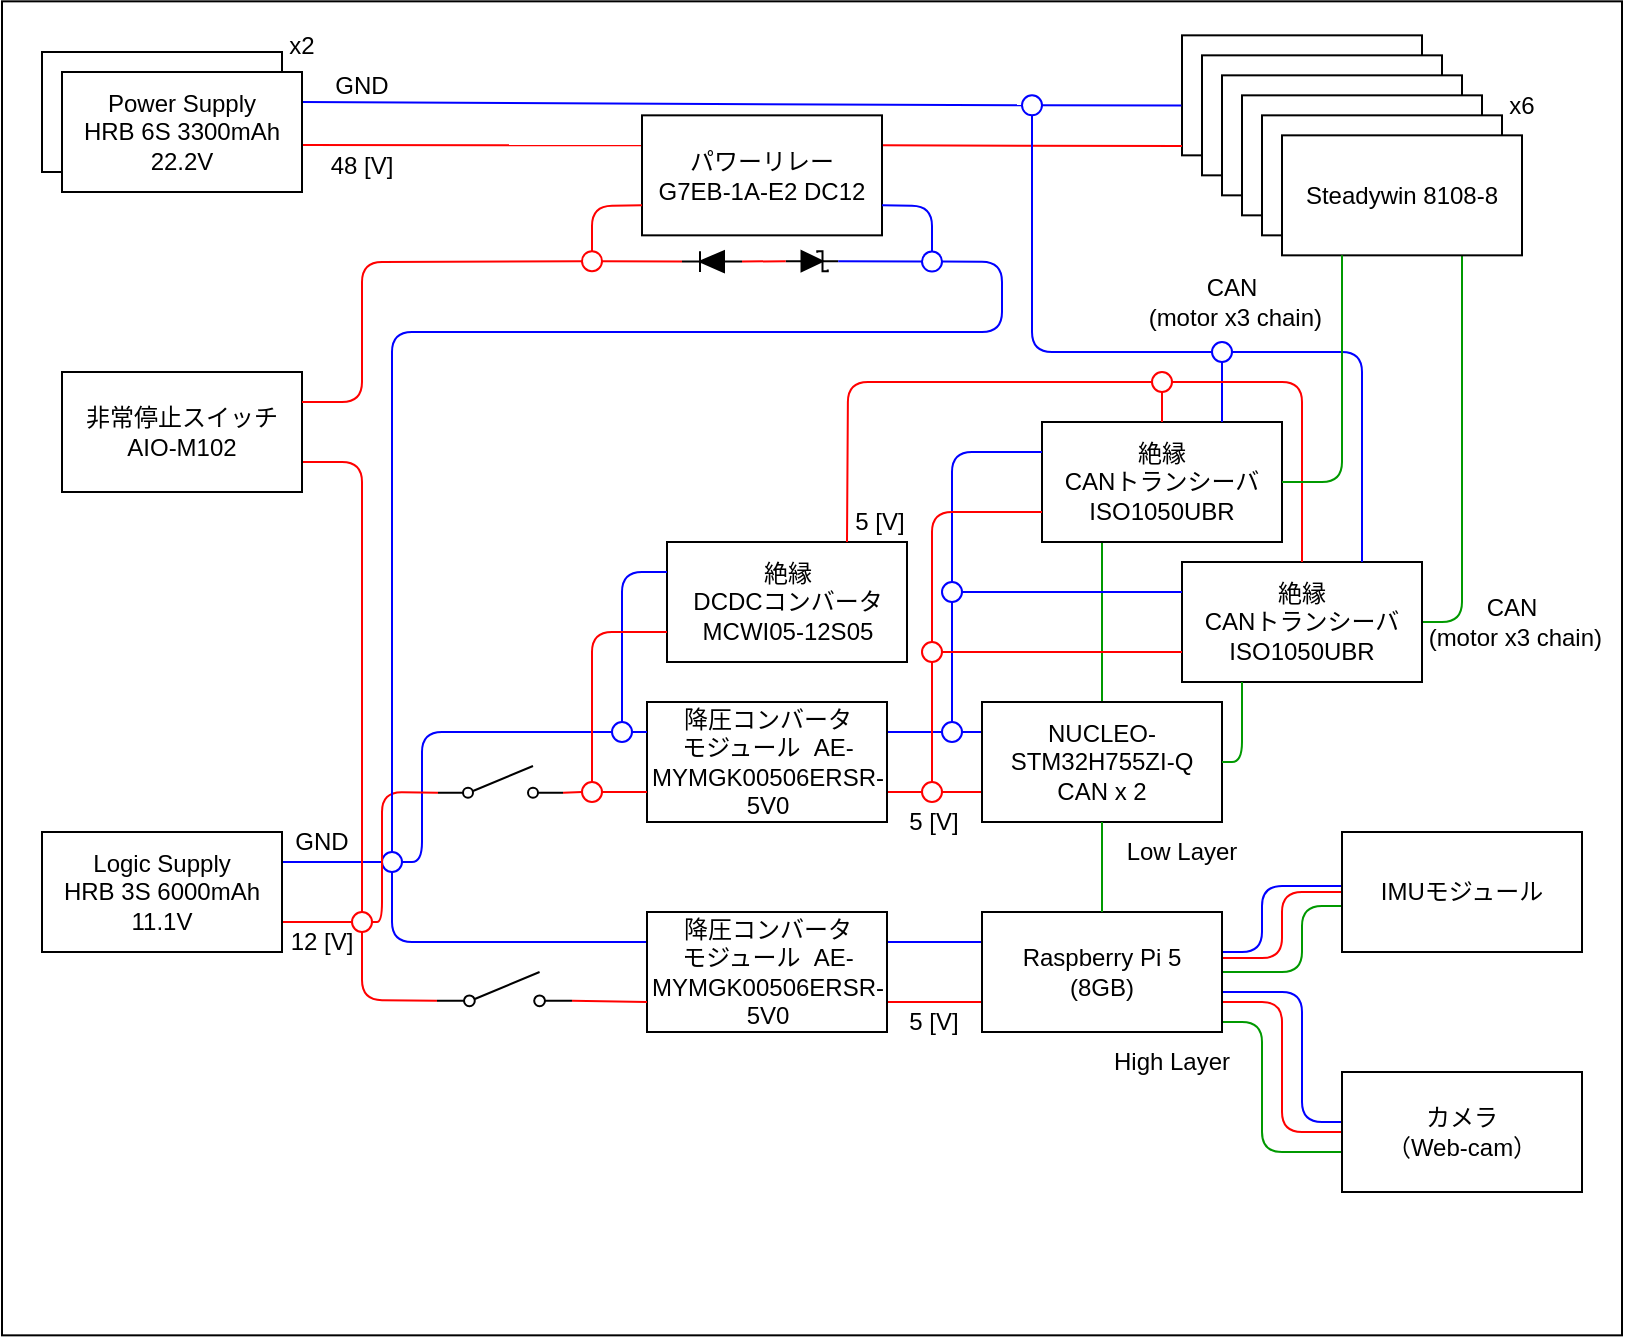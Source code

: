 <mxfile>
    <diagram id="AlqceT94Pled7SfgYIJi" name="Page-1">
        <mxGraphModel dx="426" dy="758" grid="1" gridSize="10" guides="1" tooltips="1" connect="1" arrows="1" fold="1" page="1" pageScale="1" pageWidth="850" pageHeight="1100" math="0" shadow="0">
            <root>
                <mxCell id="0"/>
                <mxCell id="1" parent="0"/>
                <mxCell id="2" value="" style="rounded=0;whiteSpace=wrap;html=1;labelBackgroundColor=none;strokeColor=#000000;fontColor=#000000;fillColor=#FFFFFF;" parent="1" vertex="1">
                    <mxGeometry x="10" y="194.67" width="810" height="667" as="geometry"/>
                </mxCell>
                <mxCell id="3" value="" style="endArrow=none;html=1;exitX=1;exitY=0.25;exitDx=0;exitDy=0;strokeColor=#0000FF;labelBackgroundColor=none;fontColor=#000000;fillColor=#FFFFFF;entryX=0;entryY=0.5;entryDx=0;entryDy=0;" parent="1" source="67" target="96" edge="1">
                    <mxGeometry width="50" height="50" relative="1" as="geometry">
                        <mxPoint x="440" y="570" as="sourcePoint"/>
                        <mxPoint x="600" y="245" as="targetPoint"/>
                    </mxGeometry>
                </mxCell>
                <mxCell id="4" value="48 [V]" style="text;html=1;strokeColor=none;fillColor=none;align=center;verticalAlign=middle;whiteSpace=wrap;rounded=0;labelBackgroundColor=none;fontColor=#000000;" parent="1" vertex="1">
                    <mxGeometry x="160" y="261.67" width="60" height="30" as="geometry"/>
                </mxCell>
                <mxCell id="5" value="5 [V]" style="text;html=1;strokeColor=none;fillColor=none;align=center;verticalAlign=middle;whiteSpace=wrap;rounded=0;labelBackgroundColor=none;fontColor=#000000;" parent="1" vertex="1">
                    <mxGeometry x="446.25" y="590" width="60" height="30" as="geometry"/>
                </mxCell>
                <mxCell id="6" value="5 [V]" style="text;html=1;strokeColor=none;fillColor=none;align=center;verticalAlign=middle;whiteSpace=wrap;rounded=0;labelBackgroundColor=none;fontColor=#000000;" parent="1" vertex="1">
                    <mxGeometry x="446.25" y="690" width="60" height="30" as="geometry"/>
                </mxCell>
                <mxCell id="7" value="24 [V]&lt;br&gt;Power Battery" style="rounded=0;whiteSpace=wrap;html=1;labelBackgroundColor=none;fontColor=#000000;fillColor=#FFFFFF;strokeColor=#000000;" parent="1" vertex="1">
                    <mxGeometry x="30" y="220" width="120" height="60" as="geometry"/>
                </mxCell>
                <mxCell id="9" value="" style="endArrow=none;html=1;exitX=1.002;exitY=0.608;exitDx=0;exitDy=0;entryX=0;entryY=0.25;entryDx=0;entryDy=0;exitPerimeter=0;strokeColor=#FF0000;labelBackgroundColor=none;fontColor=#000000;fillColor=#FFFFFF;" parent="1" source="67" target="58" edge="1">
                    <mxGeometry width="50" height="50" relative="1" as="geometry">
                        <mxPoint x="380" y="410" as="sourcePoint"/>
                        <mxPoint x="300" y="266.67" as="targetPoint"/>
                    </mxGeometry>
                </mxCell>
                <mxCell id="11" value="" style="pointerEvents=1;fillColor=#000000;verticalLabelPosition=bottom;shadow=0;dashed=0;align=center;html=1;verticalAlign=top;shape=mxgraph.electrical.diodes.diode;rotation=-180;labelBackgroundColor=none;fontColor=#000000;strokeColor=#000000;" parent="1" vertex="1">
                    <mxGeometry x="350" y="319.58" width="30" height="10.42" as="geometry"/>
                </mxCell>
                <mxCell id="15" value="Steadywin 8108-8" style="rounded=0;whiteSpace=wrap;html=1;labelBackgroundColor=none;fontColor=#000000;fillColor=#FFFFFF;strokeColor=#000000;" parent="1" vertex="1">
                    <mxGeometry x="600" y="211.67" width="120" height="60" as="geometry"/>
                </mxCell>
                <mxCell id="16" value="Steadywin 8108-8" style="rounded=0;whiteSpace=wrap;html=1;labelBackgroundColor=none;fontColor=#000000;fillColor=#FFFFFF;strokeColor=#000000;" parent="1" vertex="1">
                    <mxGeometry x="610" y="221.67" width="120" height="60" as="geometry"/>
                </mxCell>
                <mxCell id="17" value="Steadywin 8108-8" style="rounded=0;whiteSpace=wrap;html=1;labelBackgroundColor=none;fontColor=#000000;fillColor=#FFFFFF;strokeColor=#000000;" parent="1" vertex="1">
                    <mxGeometry x="620" y="231.67" width="120" height="60" as="geometry"/>
                </mxCell>
                <mxCell id="18" value="Steadywin 8108-8" style="rounded=0;whiteSpace=wrap;html=1;labelBackgroundColor=none;fontColor=#000000;fillColor=#FFFFFF;strokeColor=#000000;" parent="1" vertex="1">
                    <mxGeometry x="630" y="241.67" width="120" height="60" as="geometry"/>
                </mxCell>
                <mxCell id="19" value="Steadywin 8108-8" style="rounded=0;whiteSpace=wrap;html=1;labelBackgroundColor=none;fontColor=#000000;fillColor=#FFFFFF;strokeColor=#000000;" parent="1" vertex="1">
                    <mxGeometry x="640" y="251.67" width="120" height="60" as="geometry"/>
                </mxCell>
                <mxCell id="20" value="" style="shape=mxgraph.electrical.electro-mechanical.singleSwitch;aspect=fixed;elSwitchState=off;labelBackgroundColor=none;fontColor=#000000;fillColor=#FFFFFF;strokeColor=#000000;" parent="1" vertex="1">
                    <mxGeometry x="227.5" y="680" width="67.49" height="18" as="geometry"/>
                </mxCell>
                <mxCell id="21" value="" style="shape=mxgraph.electrical.electro-mechanical.singleSwitch;aspect=fixed;elSwitchState=off;labelBackgroundColor=none;fontColor=#000000;fillColor=#FFFFFF;strokeColor=#000000;" parent="1" vertex="1">
                    <mxGeometry x="228" y="577" width="62.5" height="16.67" as="geometry"/>
                </mxCell>
                <mxCell id="22" value="" style="endArrow=none;html=1;exitX=1;exitY=0.75;exitDx=0;exitDy=0;entryX=0;entryY=0.5;entryDx=0;entryDy=0;strokeColor=#FF0000;labelBackgroundColor=none;fontColor=#000000;fillColor=#FFFFFF;" parent="1" source="60" target="43" edge="1">
                    <mxGeometry width="50" height="50" relative="1" as="geometry">
                        <mxPoint x="410" y="560" as="sourcePoint"/>
                        <mxPoint x="200" y="655" as="targetPoint"/>
                    </mxGeometry>
                </mxCell>
                <mxCell id="25" value="" style="endArrow=none;html=1;exitX=0;exitY=0.5;exitDx=0;exitDy=0;entryX=1;entryY=0.75;entryDx=0;entryDy=0;strokeColor=#FF0000;labelBackgroundColor=none;fontColor=#000000;fillColor=#FFFFFF;" parent="1" source="99" target="59" edge="1">
                    <mxGeometry width="50" height="50" relative="1" as="geometry">
                        <mxPoint x="430.0" y="555" as="sourcePoint"/>
                        <mxPoint x="410" y="550" as="targetPoint"/>
                    </mxGeometry>
                </mxCell>
                <mxCell id="26" value="" style="endArrow=none;html=1;exitX=0.25;exitY=1;exitDx=0;exitDy=0;strokeColor=#009900;labelBackgroundColor=none;fontColor=#000000;fillColor=#FFFFFF;entryX=0.5;entryY=0;entryDx=0;entryDy=0;" parent="1" source="93" target="61" edge="1">
                    <mxGeometry width="50" height="50" relative="1" as="geometry">
                        <mxPoint x="500" y="590" as="sourcePoint"/>
                        <mxPoint x="620" y="490" as="targetPoint"/>
                        <Array as="points"/>
                    </mxGeometry>
                </mxCell>
                <mxCell id="27" value="" style="endArrow=none;html=1;exitX=1;exitY=0.5;exitDx=0;exitDy=0;entryX=0.75;entryY=1;entryDx=0;entryDy=0;strokeColor=#009900;labelBackgroundColor=none;fontColor=#000000;fillColor=#FFFFFF;" parent="1" source="111" target="66" edge="1">
                    <mxGeometry width="50" height="50" relative="1" as="geometry">
                        <mxPoint x="500" y="590" as="sourcePoint"/>
                        <mxPoint x="550" y="540" as="targetPoint"/>
                        <Array as="points">
                            <mxPoint x="740" y="505"/>
                        </Array>
                    </mxGeometry>
                </mxCell>
                <mxCell id="28" value="" style="endArrow=none;html=1;entryX=0;entryY=0.5;entryDx=0;entryDy=0;strokeColor=#FF0000;labelBackgroundColor=none;fontColor=#000000;fillColor=#FFFFFF;" parent="1" target="63" edge="1">
                    <mxGeometry width="50" height="50" relative="1" as="geometry">
                        <mxPoint x="620" y="673" as="sourcePoint"/>
                        <mxPoint x="550" y="480" as="targetPoint"/>
                        <Array as="points">
                            <mxPoint x="650" y="673"/>
                            <mxPoint x="650" y="640"/>
                        </Array>
                    </mxGeometry>
                </mxCell>
                <mxCell id="29" value="" style="endArrow=none;html=1;exitX=1;exitY=0.75;exitDx=0;exitDy=0;entryX=0;entryY=0.5;entryDx=0;entryDy=0;strokeColor=#FF0000;labelBackgroundColor=none;fontColor=#000000;fillColor=#FFFFFF;" parent="1" source="57" target="64" edge="1">
                    <mxGeometry width="50" height="50" relative="1" as="geometry">
                        <mxPoint x="440" y="510" as="sourcePoint"/>
                        <mxPoint x="490" y="460" as="targetPoint"/>
                        <Array as="points">
                            <mxPoint x="650" y="695"/>
                            <mxPoint x="650" y="760"/>
                        </Array>
                    </mxGeometry>
                </mxCell>
                <mxCell id="30" value="" style="endArrow=none;html=1;exitX=1;exitY=0.75;exitDx=0;exitDy=0;entryX=0;entryY=0.75;entryDx=0;entryDy=0;strokeColor=#FF0000;labelBackgroundColor=none;fontColor=#000000;fillColor=#FFFFFF;" parent="1" source="65" target="57" edge="1">
                    <mxGeometry width="50" height="50" relative="1" as="geometry">
                        <mxPoint x="440" y="570" as="sourcePoint"/>
                        <mxPoint x="490" y="520" as="targetPoint"/>
                    </mxGeometry>
                </mxCell>
                <mxCell id="31" value="" style="endArrow=none;html=1;exitX=1;exitY=0.25;exitDx=0;exitDy=0;entryX=0;entryY=0.5;entryDx=0;entryDy=0;strokeColor=#0000FF;labelBackgroundColor=none;fontColor=#000000;fillColor=#FFFFFF;" parent="1" source="60" target="40" edge="1">
                    <mxGeometry width="50" height="50" relative="1" as="geometry">
                        <mxPoint x="170" y="626.66" as="sourcePoint"/>
                        <mxPoint x="210" y="625" as="targetPoint"/>
                    </mxGeometry>
                </mxCell>
                <mxCell id="32" value="" style="endArrow=none;html=1;exitX=0;exitY=0.5;exitDx=0;exitDy=0;entryX=1;entryY=0.25;entryDx=0;entryDy=0;strokeColor=#0000FF;labelBackgroundColor=none;fontColor=#000000;fillColor=#FFFFFF;" parent="1" source="98" target="59" edge="1">
                    <mxGeometry width="50" height="50" relative="1" as="geometry">
                        <mxPoint x="440" y="525" as="sourcePoint"/>
                        <mxPoint x="410" y="527.5" as="targetPoint"/>
                    </mxGeometry>
                </mxCell>
                <mxCell id="33" value="" style="endArrow=none;html=1;exitX=1;exitY=0.25;exitDx=0;exitDy=0;entryX=0;entryY=0.25;entryDx=0;entryDy=0;strokeColor=#0000FF;labelBackgroundColor=none;fontColor=#000000;fillColor=#FFFFFF;" parent="1" source="65" target="57" edge="1">
                    <mxGeometry width="50" height="50" relative="1" as="geometry">
                        <mxPoint x="440" y="570" as="sourcePoint"/>
                        <mxPoint x="490" y="520" as="targetPoint"/>
                    </mxGeometry>
                </mxCell>
                <mxCell id="34" value="" style="endArrow=none;html=1;entryX=0;entryY=0.5;entryDx=0;entryDy=0;strokeColor=#0000FF;labelBackgroundColor=none;fontColor=#000000;fillColor=#FFFFFF;" parent="1" edge="1">
                    <mxGeometry width="50" height="50" relative="1" as="geometry">
                        <mxPoint x="620" y="670" as="sourcePoint"/>
                        <mxPoint x="680" y="637" as="targetPoint"/>
                        <Array as="points">
                            <mxPoint x="640" y="670"/>
                            <mxPoint x="640" y="637"/>
                        </Array>
                    </mxGeometry>
                </mxCell>
                <mxCell id="35" value="" style="endArrow=none;html=1;entryX=0;entryY=0.5;entryDx=0;entryDy=0;exitX=1;exitY=0.5;exitDx=0;exitDy=0;strokeColor=#009900;labelBackgroundColor=none;fontColor=#000000;fillColor=#FFFFFF;" parent="1" source="57" edge="1">
                    <mxGeometry width="50" height="50" relative="1" as="geometry">
                        <mxPoint x="623.48" y="679.5" as="sourcePoint"/>
                        <mxPoint x="680" y="647" as="targetPoint"/>
                        <Array as="points">
                            <mxPoint x="660" y="680"/>
                            <mxPoint x="660" y="647"/>
                        </Array>
                    </mxGeometry>
                </mxCell>
                <mxCell id="36" value="" style="endArrow=none;html=1;exitX=1;exitY=0.75;exitDx=0;exitDy=0;entryX=0;entryY=0.5;entryDx=0;entryDy=0;strokeColor=#009900;labelBackgroundColor=none;fontColor=#000000;fillColor=#FFFFFF;" parent="1" edge="1">
                    <mxGeometry width="50" height="50" relative="1" as="geometry">
                        <mxPoint x="620" y="705.0" as="sourcePoint"/>
                        <mxPoint x="680" y="770.0" as="targetPoint"/>
                        <Array as="points">
                            <mxPoint x="640" y="705"/>
                            <mxPoint x="640" y="770"/>
                        </Array>
                    </mxGeometry>
                </mxCell>
                <mxCell id="37" value="" style="endArrow=none;html=1;exitX=1;exitY=0.75;exitDx=0;exitDy=0;entryX=0;entryY=0.5;entryDx=0;entryDy=0;strokeColor=#0000FF;labelBackgroundColor=none;fontColor=#000000;fillColor=#FFFFFF;" parent="1" edge="1">
                    <mxGeometry width="50" height="50" relative="1" as="geometry">
                        <mxPoint x="620" y="690.0" as="sourcePoint"/>
                        <mxPoint x="680" y="755.0" as="targetPoint"/>
                        <Array as="points">
                            <mxPoint x="660" y="690"/>
                            <mxPoint x="660" y="755"/>
                        </Array>
                    </mxGeometry>
                </mxCell>
                <mxCell id="38" value="" style="endArrow=none;html=1;entryX=1;entryY=0.25;entryDx=0;entryDy=0;strokeColor=#FF0000;labelBackgroundColor=none;fontColor=#000000;fillColor=#FFFFFF;" parent="1" target="58" edge="1">
                    <mxGeometry width="50" height="50" relative="1" as="geometry">
                        <mxPoint x="600" y="267" as="sourcePoint"/>
                        <mxPoint x="490" y="266.67" as="targetPoint"/>
                        <Array as="points"/>
                    </mxGeometry>
                </mxCell>
                <mxCell id="40" value="" style="ellipse;whiteSpace=wrap;html=1;aspect=fixed;strokeColor=#0000FF;labelBackgroundColor=none;fontColor=#000000;fillColor=#FFFFFF;" parent="1" vertex="1">
                    <mxGeometry x="200" y="620" width="10" height="10" as="geometry"/>
                </mxCell>
                <mxCell id="41" value="" style="endArrow=none;html=1;exitX=1;exitY=0.5;exitDx=0;exitDy=0;entryX=0;entryY=0.5;entryDx=0;entryDy=0;strokeColor=#0000FF;labelBackgroundColor=none;fontColor=#000000;fillColor=#FFFFFF;" parent="1" source="40" target="102" edge="1">
                    <mxGeometry width="50" height="50" relative="1" as="geometry">
                        <mxPoint x="210" y="660" as="sourcePoint"/>
                        <mxPoint x="250" y="595" as="targetPoint"/>
                        <Array as="points">
                            <mxPoint x="220" y="625"/>
                            <mxPoint x="220" y="560"/>
                        </Array>
                    </mxGeometry>
                </mxCell>
                <mxCell id="42" value="" style="endArrow=none;html=1;entryX=0.5;entryY=1;entryDx=0;entryDy=0;exitX=0;exitY=0.25;exitDx=0;exitDy=0;strokeColor=#0000FF;labelBackgroundColor=none;fontColor=#000000;fillColor=#FFFFFF;" parent="1" source="65" target="40" edge="1">
                    <mxGeometry width="50" height="50" relative="1" as="geometry">
                        <mxPoint x="200" y="720" as="sourcePoint"/>
                        <mxPoint x="250" y="670" as="targetPoint"/>
                        <Array as="points">
                            <mxPoint x="205" y="665"/>
                        </Array>
                    </mxGeometry>
                </mxCell>
                <mxCell id="43" value="" style="ellipse;whiteSpace=wrap;html=1;aspect=fixed;strokeColor=#FF0000;labelBackgroundColor=none;fontColor=#000000;fillColor=#FFFFFF;" parent="1" vertex="1">
                    <mxGeometry x="185" y="650" width="10" height="10" as="geometry"/>
                </mxCell>
                <mxCell id="44" value="" style="endArrow=none;html=1;entryX=0;entryY=0.8;entryDx=0;entryDy=0;exitX=1;exitY=0.5;exitDx=0;exitDy=0;strokeColor=#FF0000;labelBackgroundColor=none;fontColor=#000000;fillColor=#FFFFFF;" parent="1" source="43" target="21" edge="1">
                    <mxGeometry width="50" height="50" relative="1" as="geometry">
                        <mxPoint x="200" y="630" as="sourcePoint"/>
                        <mxPoint x="250" y="580" as="targetPoint"/>
                        <Array as="points">
                            <mxPoint x="200" y="655"/>
                            <mxPoint x="200" y="590"/>
                        </Array>
                    </mxGeometry>
                </mxCell>
                <mxCell id="45" value="" style="endArrow=none;html=1;exitX=0.5;exitY=1;exitDx=0;exitDy=0;entryX=0;entryY=0.8;entryDx=0;entryDy=0;strokeColor=#FF0000;labelBackgroundColor=none;fontColor=#000000;fillColor=#FFFFFF;" parent="1" source="43" target="20" edge="1">
                    <mxGeometry width="50" height="50" relative="1" as="geometry">
                        <mxPoint x="200" y="730" as="sourcePoint"/>
                        <mxPoint x="250" y="680" as="targetPoint"/>
                        <Array as="points">
                            <mxPoint x="190" y="694"/>
                        </Array>
                    </mxGeometry>
                </mxCell>
                <mxCell id="49" value="" style="endArrow=none;html=1;entryX=1;entryY=0.5;entryDx=0;entryDy=0;exitX=0;exitY=0.25;exitDx=0;exitDy=0;strokeColor=#0000FF;labelBackgroundColor=none;fontColor=#000000;fillColor=#FFFFFF;" parent="1" source="61" target="98" edge="1">
                    <mxGeometry width="50" height="50" relative="1" as="geometry">
                        <mxPoint x="430" y="600" as="sourcePoint"/>
                        <mxPoint x="450" y="525" as="targetPoint"/>
                        <Array as="points"/>
                    </mxGeometry>
                </mxCell>
                <mxCell id="51" value="" style="endArrow=none;html=1;entryX=0;entryY=0.75;entryDx=0;entryDy=0;exitX=1;exitY=0.5;exitDx=0;exitDy=0;strokeColor=#FF0000;labelBackgroundColor=none;fontColor=#000000;fillColor=#FFFFFF;" parent="1" source="99" target="61" edge="1">
                    <mxGeometry width="50" height="50" relative="1" as="geometry">
                        <mxPoint x="440.0" y="555" as="sourcePoint"/>
                        <mxPoint x="480" y="560" as="targetPoint"/>
                        <Array as="points"/>
                    </mxGeometry>
                </mxCell>
                <mxCell id="52" value="12 [V]" style="text;html=1;strokeColor=none;fillColor=none;align=center;verticalAlign=middle;whiteSpace=wrap;rounded=0;labelBackgroundColor=none;fontColor=#000000;" parent="1" vertex="1">
                    <mxGeometry x="140" y="650" width="60" height="30" as="geometry"/>
                </mxCell>
                <mxCell id="53" value="GND" style="text;html=1;strokeColor=none;fillColor=none;align=center;verticalAlign=middle;whiteSpace=wrap;rounded=0;labelBackgroundColor=none;fontColor=#000000;" parent="1" vertex="1">
                    <mxGeometry x="160" y="221.67" width="60" height="30" as="geometry"/>
                </mxCell>
                <mxCell id="54" value="GND" style="text;html=1;strokeColor=none;fillColor=none;align=center;verticalAlign=middle;whiteSpace=wrap;rounded=0;labelBackgroundColor=none;fontColor=#000000;" parent="1" vertex="1">
                    <mxGeometry x="140" y="600" width="60" height="30" as="geometry"/>
                </mxCell>
                <mxCell id="55" value="CAN&lt;br&gt;&amp;nbsp;(motor x3 chain)" style="text;html=1;strokeColor=none;fillColor=none;align=center;verticalAlign=middle;whiteSpace=wrap;rounded=0;labelBackgroundColor=none;fontColor=#000000;" parent="1" vertex="1">
                    <mxGeometry x="560" y="329.58" width="130" height="30" as="geometry"/>
                </mxCell>
                <mxCell id="56" value="CAN&lt;br&gt;&amp;nbsp;(motor x3 chain)" style="text;html=1;strokeColor=none;fillColor=none;align=center;verticalAlign=middle;whiteSpace=wrap;rounded=0;labelBackgroundColor=none;fontColor=#000000;" parent="1" vertex="1">
                    <mxGeometry x="700" y="490" width="130" height="30" as="geometry"/>
                </mxCell>
                <mxCell id="57" value="Raspberry Pi 5 &lt;br&gt;(8GB)" style="rounded=0;whiteSpace=wrap;html=1;labelBackgroundColor=none;fontColor=#000000;fillColor=#FFFFFF;strokeColor=#000000;" parent="1" vertex="1">
                    <mxGeometry x="500" y="650" width="120" height="60" as="geometry"/>
                </mxCell>
                <mxCell id="58" value="パワーリレー&lt;br&gt;G7EB-1A-E2 DC12" style="rounded=0;whiteSpace=wrap;html=1;labelBackgroundColor=none;fontColor=#000000;fillColor=#FFFFFF;strokeColor=#000000;" parent="1" vertex="1">
                    <mxGeometry x="330" y="251.67" width="120" height="60" as="geometry"/>
                </mxCell>
                <mxCell id="59" value="降圧コンバータ&lt;br&gt;モジュール&amp;nbsp; AE-MYMGK00506ERSR-5V0" style="rounded=0;whiteSpace=wrap;html=1;labelBackgroundColor=none;fontColor=#000000;fillColor=#FFFFFF;strokeColor=#000000;" parent="1" vertex="1">
                    <mxGeometry x="332.5" y="545" width="120" height="60" as="geometry"/>
                </mxCell>
                <mxCell id="60" value="Logic Supply&lt;br&gt;HRB 3S 6000mAh 11.1V" style="rounded=0;whiteSpace=wrap;html=1;labelBackgroundColor=none;fontColor=#000000;fillColor=#FFFFFF;strokeColor=#000000;" parent="1" vertex="1">
                    <mxGeometry x="30" y="610" width="120" height="60" as="geometry"/>
                </mxCell>
                <mxCell id="61" value="NUCLEO-STM32H755ZI-Q&lt;br&gt;CAN x 2" style="rounded=0;whiteSpace=wrap;html=1;labelBackgroundColor=none;fontColor=#000000;fillColor=#FFFFFF;strokeColor=#000000;" parent="1" vertex="1">
                    <mxGeometry x="500" y="545" width="120" height="60" as="geometry"/>
                </mxCell>
                <mxCell id="63" value="IMUモジュール" style="rounded=0;whiteSpace=wrap;html=1;labelBackgroundColor=none;fontColor=#000000;fillColor=#FFFFFF;strokeColor=#000000;" parent="1" vertex="1">
                    <mxGeometry x="680" y="610" width="120" height="60" as="geometry"/>
                </mxCell>
                <mxCell id="64" value="カメラ&lt;br&gt;（Web-cam）" style="rounded=0;whiteSpace=wrap;html=1;labelBackgroundColor=none;fontColor=#000000;fillColor=#FFFFFF;strokeColor=#000000;" parent="1" vertex="1">
                    <mxGeometry x="680" y="730" width="120" height="60" as="geometry"/>
                </mxCell>
                <mxCell id="65" value="降圧コンバータ&lt;br&gt;モジュール&amp;nbsp; AE-MYMGK00506ERSR-5V0" style="rounded=0;whiteSpace=wrap;html=1;labelBackgroundColor=none;fontColor=#000000;fillColor=#FFFFFF;strokeColor=#000000;" parent="1" vertex="1">
                    <mxGeometry x="332.5" y="650" width="120" height="60" as="geometry"/>
                </mxCell>
                <mxCell id="66" value="Steadywin 8108-8" style="rounded=0;whiteSpace=wrap;html=1;labelBackgroundColor=none;fontColor=#000000;fillColor=#FFFFFF;strokeColor=#000000;" parent="1" vertex="1">
                    <mxGeometry x="650" y="261.67" width="120" height="60" as="geometry"/>
                </mxCell>
                <mxCell id="67" value="Power Supply&lt;br&gt;HRB 6S 3300mAh 22.2V" style="rounded=0;whiteSpace=wrap;html=1;labelBackgroundColor=none;fontColor=#000000;fillColor=#FFFFFF;strokeColor=#000000;" parent="1" vertex="1">
                    <mxGeometry x="40" y="230" width="120" height="60" as="geometry"/>
                </mxCell>
                <mxCell id="68" value="x2" style="text;html=1;strokeColor=none;fillColor=none;align=center;verticalAlign=middle;whiteSpace=wrap;rounded=0;labelBackgroundColor=none;fontColor=#000000;" parent="1" vertex="1">
                    <mxGeometry x="130" y="201.67" width="60" height="30" as="geometry"/>
                </mxCell>
                <mxCell id="69" value="x6" style="text;html=1;strokeColor=none;fillColor=none;align=center;verticalAlign=middle;whiteSpace=wrap;rounded=0;labelBackgroundColor=none;fontColor=#000000;" parent="1" vertex="1">
                    <mxGeometry x="740" y="231.67" width="60" height="30" as="geometry"/>
                </mxCell>
                <mxCell id="72" value="" style="pointerEvents=1;fillColor=strokeColor;verticalLabelPosition=bottom;shadow=0;dashed=0;align=center;html=1;verticalAlign=top;shape=mxgraph.electrical.diodes.schottky_diode;strokeColor=#000000;" parent="1" vertex="1">
                    <mxGeometry x="401.88" y="319.58" width="26.25" height="10" as="geometry"/>
                </mxCell>
                <mxCell id="74" value="" style="endArrow=none;html=1;exitX=0;exitY=0.5;exitDx=0;exitDy=0;exitPerimeter=0;entryX=0;entryY=0.5;entryDx=0;entryDy=0;entryPerimeter=0;strokeColor=#FF0000;" parent="1" source="11" target="72" edge="1">
                    <mxGeometry width="50" height="50" relative="1" as="geometry">
                        <mxPoint x="390" y="300" as="sourcePoint"/>
                        <mxPoint x="440" y="250" as="targetPoint"/>
                    </mxGeometry>
                </mxCell>
                <mxCell id="76" value="" style="endArrow=none;html=1;strokeColor=#FF0000;exitX=0.5;exitY=0;exitDx=0;exitDy=0;entryX=1;entryY=0.75;entryDx=0;entryDy=0;" parent="1" source="43" target="78" edge="1">
                    <mxGeometry width="50" height="50" relative="1" as="geometry">
                        <mxPoint x="200" y="620" as="sourcePoint"/>
                        <mxPoint x="260" y="520" as="targetPoint"/>
                        <Array as="points">
                            <mxPoint x="190" y="425"/>
                        </Array>
                    </mxGeometry>
                </mxCell>
                <mxCell id="77" value="" style="endArrow=none;html=1;strokeColor=#0000FF;entryX=1;entryY=0.5;entryDx=0;entryDy=0;exitX=0.5;exitY=0;exitDx=0;exitDy=0;" parent="1" source="40" target="84" edge="1">
                    <mxGeometry width="50" height="50" relative="1" as="geometry">
                        <mxPoint x="310" y="530" as="sourcePoint"/>
                        <mxPoint x="360" y="480" as="targetPoint"/>
                        <Array as="points">
                            <mxPoint x="205" y="360"/>
                            <mxPoint x="510" y="360"/>
                            <mxPoint x="510" y="325"/>
                        </Array>
                    </mxGeometry>
                </mxCell>
                <mxCell id="78" value="非常停止スイッチ&lt;br&gt;AIO-M102" style="rounded=0;whiteSpace=wrap;html=1;labelBackgroundColor=none;fontColor=#000000;fillColor=#FFFFFF;strokeColor=#000000;" parent="1" vertex="1">
                    <mxGeometry x="40" y="380" width="120" height="60" as="geometry"/>
                </mxCell>
                <mxCell id="79" value="" style="endArrow=none;html=1;strokeColor=#FF0000;exitX=1;exitY=0.25;exitDx=0;exitDy=0;entryX=0;entryY=0.5;entryDx=0;entryDy=0;" parent="1" source="78" target="85" edge="1">
                    <mxGeometry width="50" height="50" relative="1" as="geometry">
                        <mxPoint x="260" y="440" as="sourcePoint"/>
                        <mxPoint x="310" y="390" as="targetPoint"/>
                        <Array as="points">
                            <mxPoint x="190" y="395"/>
                            <mxPoint x="190" y="325"/>
                        </Array>
                    </mxGeometry>
                </mxCell>
                <mxCell id="80" value="High Layer" style="text;html=1;strokeColor=none;fillColor=none;align=center;verticalAlign=middle;whiteSpace=wrap;rounded=0;labelBackgroundColor=none;fontColor=#000000;" parent="1" vertex="1">
                    <mxGeometry x="560" y="710" width="70" height="30" as="geometry"/>
                </mxCell>
                <mxCell id="83" value="" style="endArrow=none;html=1;entryX=0.5;entryY=1;entryDx=0;entryDy=0;exitX=0.5;exitY=0;exitDx=0;exitDy=0;strokeColor=#009900;" parent="1" source="57" target="61" edge="1">
                    <mxGeometry width="50" height="50" relative="1" as="geometry">
                        <mxPoint x="470" y="640" as="sourcePoint"/>
                        <mxPoint x="520" y="590" as="targetPoint"/>
                        <Array as="points"/>
                    </mxGeometry>
                </mxCell>
                <mxCell id="84" value="" style="ellipse;whiteSpace=wrap;html=1;aspect=fixed;strokeColor=#0000FF;labelBackgroundColor=none;fontColor=#000000;fillColor=#FFFFFF;" parent="1" vertex="1">
                    <mxGeometry x="470" y="319.79" width="10" height="10" as="geometry"/>
                </mxCell>
                <mxCell id="85" value="" style="ellipse;whiteSpace=wrap;html=1;aspect=fixed;strokeColor=#FF0000;labelBackgroundColor=none;fontColor=#000000;fillColor=#FFFFFF;" parent="1" vertex="1">
                    <mxGeometry x="300" y="319.58" width="10" height="10" as="geometry"/>
                </mxCell>
                <mxCell id="89" value="" style="endArrow=none;html=1;entryX=1;entryY=0.5;entryDx=0;entryDy=0;exitX=1;exitY=0.5;exitDx=0;exitDy=0;exitPerimeter=0;strokeColor=#FF0000;" parent="1" source="11" target="85" edge="1">
                    <mxGeometry width="50" height="50" relative="1" as="geometry">
                        <mxPoint x="290" y="400" as="sourcePoint"/>
                        <mxPoint x="340" y="350" as="targetPoint"/>
                    </mxGeometry>
                </mxCell>
                <mxCell id="90" value="" style="endArrow=none;html=1;strokeColor=#0000FF;entryX=0;entryY=0.5;entryDx=0;entryDy=0;exitX=1;exitY=0.5;exitDx=0;exitDy=0;exitPerimeter=0;" parent="1" source="72" target="84" edge="1">
                    <mxGeometry width="50" height="50" relative="1" as="geometry">
                        <mxPoint x="370" y="370" as="sourcePoint"/>
                        <mxPoint x="420" y="320" as="targetPoint"/>
                    </mxGeometry>
                </mxCell>
                <mxCell id="91" value="" style="endArrow=none;html=1;strokeColor=#0000FF;entryX=1;entryY=0.75;entryDx=0;entryDy=0;exitX=0.5;exitY=0;exitDx=0;exitDy=0;" parent="1" source="84" target="58" edge="1">
                    <mxGeometry width="50" height="50" relative="1" as="geometry">
                        <mxPoint x="370" y="370" as="sourcePoint"/>
                        <mxPoint x="420" y="320" as="targetPoint"/>
                        <Array as="points">
                            <mxPoint x="475" y="297"/>
                        </Array>
                    </mxGeometry>
                </mxCell>
                <mxCell id="92" value="" style="endArrow=none;html=1;strokeColor=#FF0000;exitX=0.5;exitY=0;exitDx=0;exitDy=0;entryX=0;entryY=0.75;entryDx=0;entryDy=0;" parent="1" source="85" target="58" edge="1">
                    <mxGeometry width="50" height="50" relative="1" as="geometry">
                        <mxPoint x="370" y="370" as="sourcePoint"/>
                        <mxPoint x="420" y="320" as="targetPoint"/>
                        <Array as="points">
                            <mxPoint x="305" y="297"/>
                        </Array>
                    </mxGeometry>
                </mxCell>
                <mxCell id="93" value="絶縁&lt;br&gt;CANトランシーバ&lt;br&gt;ISO1050UBR" style="rounded=0;whiteSpace=wrap;html=1;labelBackgroundColor=none;fontColor=#000000;fillColor=#FFFFFF;strokeColor=#000000;" parent="1" vertex="1">
                    <mxGeometry x="530" y="405" width="120" height="60" as="geometry"/>
                </mxCell>
                <mxCell id="94" value="絶縁&lt;br&gt;DCDCコンバータ&lt;br&gt;MCWI05-12S05" style="rounded=0;whiteSpace=wrap;html=1;labelBackgroundColor=none;fontColor=#000000;fillColor=#FFFFFF;strokeColor=#000000;" parent="1" vertex="1">
                    <mxGeometry x="342.5" y="465" width="120" height="60" as="geometry"/>
                </mxCell>
                <mxCell id="95" value="" style="endArrow=none;html=1;strokeColor=#FF0000;entryX=0;entryY=0.5;entryDx=0;entryDy=0;exitX=0.75;exitY=0;exitDx=0;exitDy=0;" parent="1" source="94" target="121" edge="1">
                    <mxGeometry width="50" height="50" relative="1" as="geometry">
                        <mxPoint x="490" y="430" as="sourcePoint"/>
                        <mxPoint x="540" y="380" as="targetPoint"/>
                        <Array as="points">
                            <mxPoint x="433" y="385"/>
                        </Array>
                    </mxGeometry>
                </mxCell>
                <mxCell id="96" value="" style="ellipse;whiteSpace=wrap;html=1;aspect=fixed;strokeColor=#0000FF;labelBackgroundColor=none;fontColor=#000000;fillColor=#FFFFFF;" parent="1" vertex="1">
                    <mxGeometry x="520" y="241.67" width="10" height="10" as="geometry"/>
                </mxCell>
                <mxCell id="97" value="" style="endArrow=none;html=1;strokeColor=#0000FF;entryX=1;entryY=0.5;entryDx=0;entryDy=0;exitX=0.728;exitY=0.078;exitDx=0;exitDy=0;exitPerimeter=0;" parent="1" source="2" target="96" edge="1">
                    <mxGeometry width="50" height="50" relative="1" as="geometry">
                        <mxPoint x="490" y="270" as="sourcePoint"/>
                        <mxPoint x="540" y="220" as="targetPoint"/>
                    </mxGeometry>
                </mxCell>
                <mxCell id="98" value="" style="ellipse;whiteSpace=wrap;html=1;aspect=fixed;strokeColor=#0000FF;labelBackgroundColor=none;fontColor=#000000;fillColor=#FFFFFF;" parent="1" vertex="1">
                    <mxGeometry x="480" y="555" width="10" height="10" as="geometry"/>
                </mxCell>
                <mxCell id="99" value="" style="ellipse;whiteSpace=wrap;html=1;aspect=fixed;strokeColor=#FF0000;labelBackgroundColor=none;fontColor=#000000;fillColor=#FFFFFF;" parent="1" vertex="1">
                    <mxGeometry x="470" y="585" width="10" height="10" as="geometry"/>
                </mxCell>
                <mxCell id="100" value="" style="endArrow=none;html=1;entryX=0;entryY=0.25;entryDx=0;entryDy=0;exitX=0.5;exitY=0;exitDx=0;exitDy=0;strokeColor=#0000FF;labelBackgroundColor=none;fontColor=#000000;fillColor=#FFFFFF;" parent="1" source="112" target="93" edge="1">
                    <mxGeometry width="50" height="50" relative="1" as="geometry">
                        <mxPoint x="485" y="485" as="sourcePoint"/>
                        <mxPoint x="532.5" y="515" as="targetPoint"/>
                        <Array as="points">
                            <mxPoint x="485" y="420"/>
                        </Array>
                    </mxGeometry>
                </mxCell>
                <mxCell id="101" value="" style="endArrow=none;html=1;exitX=0.5;exitY=0;exitDx=0;exitDy=0;entryX=0;entryY=0.75;entryDx=0;entryDy=0;strokeColor=#FF0000;labelBackgroundColor=none;fontColor=#000000;fillColor=#FFFFFF;startArrow=none;" parent="1" source="122" target="93" edge="1">
                    <mxGeometry width="50" height="50" relative="1" as="geometry">
                        <mxPoint x="462.5" y="600" as="sourcePoint"/>
                        <mxPoint x="532.5" y="545" as="targetPoint"/>
                        <Array as="points">
                            <mxPoint x="475" y="450"/>
                        </Array>
                    </mxGeometry>
                </mxCell>
                <mxCell id="102" value="" style="ellipse;whiteSpace=wrap;html=1;aspect=fixed;strokeColor=#0000FF;labelBackgroundColor=none;fontColor=#000000;fillColor=#FFFFFF;" parent="1" vertex="1">
                    <mxGeometry x="315" y="555" width="10" height="10" as="geometry"/>
                </mxCell>
                <mxCell id="103" value="" style="ellipse;whiteSpace=wrap;html=1;aspect=fixed;strokeColor=#FF0000;labelBackgroundColor=none;fontColor=#000000;fillColor=#FFFFFF;" parent="1" vertex="1">
                    <mxGeometry x="300" y="585" width="10" height="10" as="geometry"/>
                </mxCell>
                <mxCell id="104" value="" style="endArrow=none;html=1;entryX=0;entryY=0.25;entryDx=0;entryDy=0;exitX=0.5;exitY=0;exitDx=0;exitDy=0;strokeColor=#0000FF;labelBackgroundColor=none;fontColor=#000000;fillColor=#FFFFFF;" parent="1" source="102" target="94" edge="1">
                    <mxGeometry width="50" height="50" relative="1" as="geometry">
                        <mxPoint x="255" y="535" as="sourcePoint"/>
                        <mxPoint x="325" y="460" as="targetPoint"/>
                        <Array as="points">
                            <mxPoint x="320" y="480"/>
                        </Array>
                    </mxGeometry>
                </mxCell>
                <mxCell id="105" value="" style="endArrow=none;html=1;exitX=0.5;exitY=0;exitDx=0;exitDy=0;entryX=0;entryY=0.75;entryDx=0;entryDy=0;strokeColor=#FF0000;labelBackgroundColor=none;fontColor=#000000;fillColor=#FFFFFF;" parent="1" source="103" target="94" edge="1">
                    <mxGeometry width="50" height="50" relative="1" as="geometry">
                        <mxPoint x="255" y="545" as="sourcePoint"/>
                        <mxPoint x="325" y="490" as="targetPoint"/>
                        <Array as="points">
                            <mxPoint x="305" y="510"/>
                        </Array>
                    </mxGeometry>
                </mxCell>
                <mxCell id="106" value="" style="endArrow=none;html=1;strokeColor=#0000FF;entryX=0.5;entryY=1;entryDx=0;entryDy=0;exitX=0;exitY=0.5;exitDx=0;exitDy=0;" parent="1" source="118" target="96" edge="1">
                    <mxGeometry width="50" height="50" relative="1" as="geometry">
                        <mxPoint x="520" y="380" as="sourcePoint"/>
                        <mxPoint x="570" y="330" as="targetPoint"/>
                        <Array as="points">
                            <mxPoint x="525" y="370"/>
                        </Array>
                    </mxGeometry>
                </mxCell>
                <mxCell id="107" value="" style="endArrow=none;html=1;strokeColor=#0000FF;exitX=1;exitY=0.5;exitDx=0;exitDy=0;entryX=0;entryY=0.25;entryDx=0;entryDy=0;" parent="1" source="102" target="59" edge="1">
                    <mxGeometry width="50" height="50" relative="1" as="geometry">
                        <mxPoint x="320" y="510" as="sourcePoint"/>
                        <mxPoint x="370" y="460" as="targetPoint"/>
                    </mxGeometry>
                </mxCell>
                <mxCell id="108" value="" style="endArrow=none;html=1;strokeColor=#FF0000;exitX=1;exitY=0.5;exitDx=0;exitDy=0;entryX=0;entryY=0.75;entryDx=0;entryDy=0;" parent="1" source="103" target="59" edge="1">
                    <mxGeometry width="50" height="50" relative="1" as="geometry">
                        <mxPoint x="290" y="560" as="sourcePoint"/>
                        <mxPoint x="340" y="510" as="targetPoint"/>
                    </mxGeometry>
                </mxCell>
                <mxCell id="109" value="" style="endArrow=none;html=1;strokeColor=#FF0000;exitX=1;exitY=0.8;exitDx=0;exitDy=0;entryX=0;entryY=0.5;entryDx=0;entryDy=0;" parent="1" source="21" target="103" edge="1">
                    <mxGeometry width="50" height="50" relative="1" as="geometry">
                        <mxPoint x="300" y="570" as="sourcePoint"/>
                        <mxPoint x="350" y="520" as="targetPoint"/>
                    </mxGeometry>
                </mxCell>
                <mxCell id="111" value="絶縁&lt;br&gt;CANトランシーバ&lt;br&gt;ISO1050UBR" style="rounded=0;whiteSpace=wrap;html=1;labelBackgroundColor=none;fontColor=#000000;fillColor=#FFFFFF;strokeColor=#000000;" parent="1" vertex="1">
                    <mxGeometry x="600" y="475" width="120" height="60" as="geometry"/>
                </mxCell>
                <mxCell id="112" value="" style="ellipse;whiteSpace=wrap;html=1;aspect=fixed;strokeColor=#0000FF;labelBackgroundColor=none;fontColor=#000000;fillColor=#FFFFFF;" parent="1" vertex="1">
                    <mxGeometry x="480" y="485" width="10" height="10" as="geometry"/>
                </mxCell>
                <mxCell id="113" value="" style="endArrow=none;html=1;strokeColor=#009900;entryX=0.25;entryY=1;entryDx=0;entryDy=0;exitX=1;exitY=0.5;exitDx=0;exitDy=0;" parent="1" source="61" target="111" edge="1">
                    <mxGeometry width="50" height="50" relative="1" as="geometry">
                        <mxPoint x="635" y="558.67" as="sourcePoint"/>
                        <mxPoint x="685" y="508.67" as="targetPoint"/>
                        <Array as="points">
                            <mxPoint x="630" y="575"/>
                        </Array>
                    </mxGeometry>
                </mxCell>
                <mxCell id="114" value="" style="endArrow=none;html=1;strokeColor=#0000FF;exitX=0.5;exitY=0;exitDx=0;exitDy=0;entryX=0.5;entryY=1;entryDx=0;entryDy=0;" parent="1" source="98" target="112" edge="1">
                    <mxGeometry width="50" height="50" relative="1" as="geometry">
                        <mxPoint x="530" y="490" as="sourcePoint"/>
                        <mxPoint x="580" y="440" as="targetPoint"/>
                    </mxGeometry>
                </mxCell>
                <mxCell id="115" value="" style="endArrow=none;html=1;strokeColor=#0000FF;exitX=1;exitY=0.5;exitDx=0;exitDy=0;entryX=0;entryY=0.25;entryDx=0;entryDy=0;" parent="1" source="112" target="111" edge="1">
                    <mxGeometry width="50" height="50" relative="1" as="geometry">
                        <mxPoint x="530" y="490" as="sourcePoint"/>
                        <mxPoint x="580" y="440" as="targetPoint"/>
                    </mxGeometry>
                </mxCell>
                <mxCell id="118" value="" style="ellipse;whiteSpace=wrap;html=1;aspect=fixed;strokeColor=#0000FF;labelBackgroundColor=none;fontColor=#000000;fillColor=#FFFFFF;" parent="1" vertex="1">
                    <mxGeometry x="615" y="365" width="10" height="10" as="geometry"/>
                </mxCell>
                <mxCell id="119" value="" style="endArrow=none;html=1;strokeColor=#0000FF;entryX=0.5;entryY=1;entryDx=0;entryDy=0;exitX=0.75;exitY=0;exitDx=0;exitDy=0;" parent="1" source="93" target="118" edge="1">
                    <mxGeometry width="50" height="50" relative="1" as="geometry">
                        <mxPoint x="520" y="400" as="sourcePoint"/>
                        <mxPoint x="570" y="350" as="targetPoint"/>
                    </mxGeometry>
                </mxCell>
                <mxCell id="120" value="" style="endArrow=none;html=1;strokeColor=#0000FF;entryX=1;entryY=0.5;entryDx=0;entryDy=0;exitX=0.75;exitY=0;exitDx=0;exitDy=0;" parent="1" source="111" target="118" edge="1">
                    <mxGeometry width="50" height="50" relative="1" as="geometry">
                        <mxPoint x="520" y="400" as="sourcePoint"/>
                        <mxPoint x="570" y="350" as="targetPoint"/>
                        <Array as="points">
                            <mxPoint x="690" y="370"/>
                        </Array>
                    </mxGeometry>
                </mxCell>
                <mxCell id="121" value="" style="ellipse;whiteSpace=wrap;html=1;aspect=fixed;strokeColor=#FF0000;labelBackgroundColor=none;fontColor=#000000;fillColor=#FFFFFF;" parent="1" vertex="1">
                    <mxGeometry x="585" y="380" width="10" height="10" as="geometry"/>
                </mxCell>
                <mxCell id="124" value="" style="endArrow=none;html=1;exitX=0.5;exitY=0;exitDx=0;exitDy=0;entryX=0.5;entryY=1;entryDx=0;entryDy=0;strokeColor=#FF0000;labelBackgroundColor=none;fontColor=#000000;fillColor=#FFFFFF;" parent="1" source="99" target="122" edge="1">
                    <mxGeometry width="50" height="50" relative="1" as="geometry">
                        <mxPoint x="475" y="550" as="sourcePoint"/>
                        <mxPoint x="530" y="415" as="targetPoint"/>
                        <Array as="points"/>
                    </mxGeometry>
                </mxCell>
                <mxCell id="122" value="" style="ellipse;whiteSpace=wrap;html=1;aspect=fixed;strokeColor=#FF0000;labelBackgroundColor=none;fontColor=#000000;fillColor=#FFFFFF;" parent="1" vertex="1">
                    <mxGeometry x="470" y="515" width="10" height="10" as="geometry"/>
                </mxCell>
                <mxCell id="125" value="" style="endArrow=none;html=1;strokeColor=#FF0000;entryX=0.5;entryY=1;entryDx=0;entryDy=0;exitX=0.5;exitY=0;exitDx=0;exitDy=0;" parent="1" source="93" target="121" edge="1">
                    <mxGeometry width="50" height="50" relative="1" as="geometry">
                        <mxPoint x="540" y="450" as="sourcePoint"/>
                        <mxPoint x="590" y="400" as="targetPoint"/>
                    </mxGeometry>
                </mxCell>
                <mxCell id="126" value="" style="endArrow=none;html=1;strokeColor=#FF0000;entryX=1;entryY=0.5;entryDx=0;entryDy=0;exitX=0.5;exitY=0;exitDx=0;exitDy=0;" parent="1" source="111" target="121" edge="1">
                    <mxGeometry width="50" height="50" relative="1" as="geometry">
                        <mxPoint x="540" y="450" as="sourcePoint"/>
                        <mxPoint x="590" y="400" as="targetPoint"/>
                        <Array as="points">
                            <mxPoint x="660" y="385"/>
                        </Array>
                    </mxGeometry>
                </mxCell>
                <mxCell id="127" value="" style="endArrow=none;html=1;strokeColor=#FF0000;exitX=1;exitY=0.5;exitDx=0;exitDy=0;entryX=0;entryY=0.75;entryDx=0;entryDy=0;" parent="1" source="122" target="111" edge="1">
                    <mxGeometry width="50" height="50" relative="1" as="geometry">
                        <mxPoint x="540" y="450" as="sourcePoint"/>
                        <mxPoint x="590" y="400" as="targetPoint"/>
                    </mxGeometry>
                </mxCell>
                <mxCell id="110" value="" style="endArrow=none;html=1;strokeColor=#009900;entryX=0.25;entryY=1;entryDx=0;entryDy=0;exitX=1;exitY=0.5;exitDx=0;exitDy=0;" parent="1" source="93" target="66" edge="1">
                    <mxGeometry width="50" height="50" relative="1" as="geometry">
                        <mxPoint x="650" y="410" as="sourcePoint"/>
                        <mxPoint x="680" y="400" as="targetPoint"/>
                        <Array as="points">
                            <mxPoint x="680" y="435"/>
                        </Array>
                    </mxGeometry>
                </mxCell>
                <mxCell id="128" value="" style="endArrow=none;html=1;strokeColor=#FF0000;exitX=1;exitY=0.8;exitDx=0;exitDy=0;entryX=0;entryY=0.75;entryDx=0;entryDy=0;" parent="1" source="20" target="65" edge="1">
                    <mxGeometry width="50" height="50" relative="1" as="geometry">
                        <mxPoint x="390" y="630" as="sourcePoint"/>
                        <mxPoint x="440" y="580" as="targetPoint"/>
                    </mxGeometry>
                </mxCell>
                <mxCell id="129" value="5 [V]" style="text;html=1;strokeColor=none;fillColor=none;align=center;verticalAlign=middle;whiteSpace=wrap;rounded=0;labelBackgroundColor=none;fontColor=#000000;" parent="1" vertex="1">
                    <mxGeometry x="418.75" y="440" width="60" height="30" as="geometry"/>
                </mxCell>
                <mxCell id="130" value="Low Layer" style="text;html=1;strokeColor=none;fillColor=none;align=center;verticalAlign=middle;whiteSpace=wrap;rounded=0;labelBackgroundColor=none;fontColor=#000000;" parent="1" vertex="1">
                    <mxGeometry x="570" y="605" width="60" height="30" as="geometry"/>
                </mxCell>
            </root>
        </mxGraphModel>
    </diagram>
</mxfile>